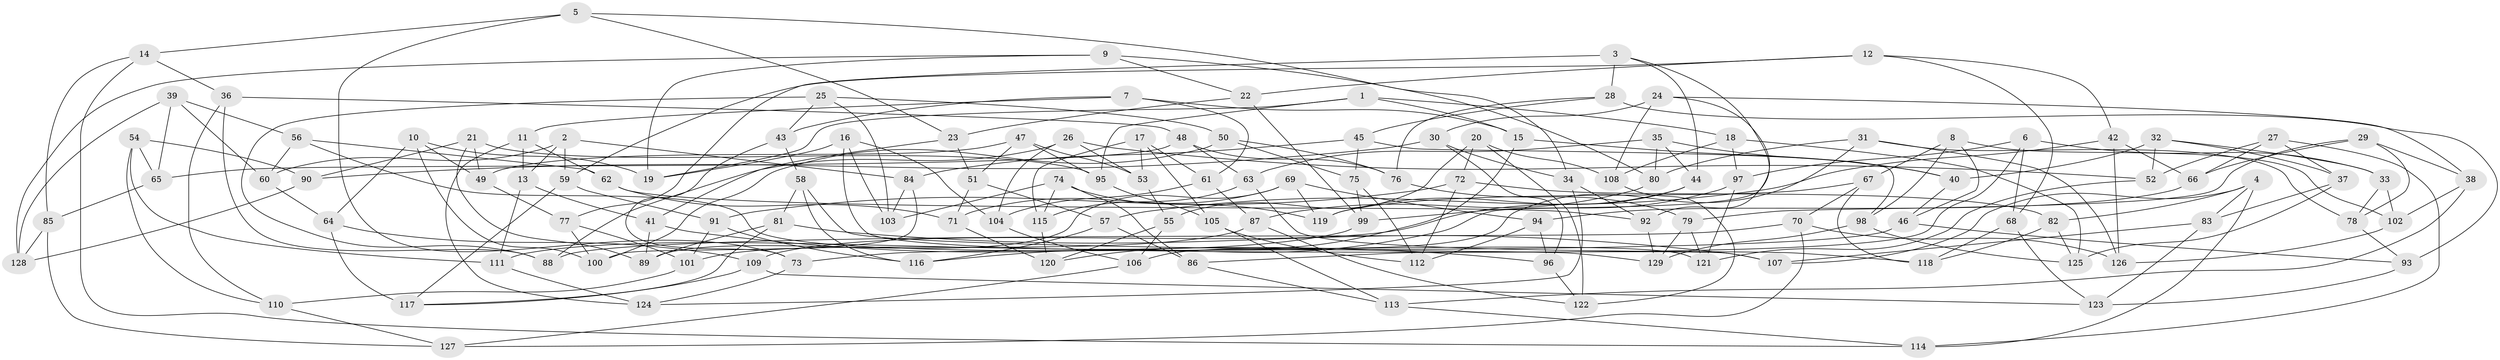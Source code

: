 // Generated by graph-tools (version 1.1) at 2025/56/03/09/25 04:56:52]
// undirected, 129 vertices, 258 edges
graph export_dot {
graph [start="1"]
  node [color=gray90,style=filled];
  1;
  2;
  3;
  4;
  5;
  6;
  7;
  8;
  9;
  10;
  11;
  12;
  13;
  14;
  15;
  16;
  17;
  18;
  19;
  20;
  21;
  22;
  23;
  24;
  25;
  26;
  27;
  28;
  29;
  30;
  31;
  32;
  33;
  34;
  35;
  36;
  37;
  38;
  39;
  40;
  41;
  42;
  43;
  44;
  45;
  46;
  47;
  48;
  49;
  50;
  51;
  52;
  53;
  54;
  55;
  56;
  57;
  58;
  59;
  60;
  61;
  62;
  63;
  64;
  65;
  66;
  67;
  68;
  69;
  70;
  71;
  72;
  73;
  74;
  75;
  76;
  77;
  78;
  79;
  80;
  81;
  82;
  83;
  84;
  85;
  86;
  87;
  88;
  89;
  90;
  91;
  92;
  93;
  94;
  95;
  96;
  97;
  98;
  99;
  100;
  101;
  102;
  103;
  104;
  105;
  106;
  107;
  108;
  109;
  110;
  111;
  112;
  113;
  114;
  115;
  116;
  117;
  118;
  119;
  120;
  121;
  122;
  123;
  124;
  125;
  126;
  127;
  128;
  129;
  1 -- 19;
  1 -- 95;
  1 -- 15;
  1 -- 18;
  2 -- 59;
  2 -- 84;
  2 -- 60;
  2 -- 13;
  3 -- 44;
  3 -- 28;
  3 -- 77;
  3 -- 116;
  4 -- 83;
  4 -- 114;
  4 -- 107;
  4 -- 82;
  5 -- 34;
  5 -- 14;
  5 -- 73;
  5 -- 23;
  6 -- 33;
  6 -- 68;
  6 -- 97;
  6 -- 86;
  7 -- 43;
  7 -- 15;
  7 -- 61;
  7 -- 11;
  8 -- 67;
  8 -- 98;
  8 -- 46;
  8 -- 102;
  9 -- 80;
  9 -- 128;
  9 -- 19;
  9 -- 22;
  10 -- 64;
  10 -- 19;
  10 -- 100;
  10 -- 49;
  11 -- 62;
  11 -- 13;
  11 -- 124;
  12 -- 68;
  12 -- 59;
  12 -- 42;
  12 -- 22;
  13 -- 41;
  13 -- 111;
  14 -- 85;
  14 -- 36;
  14 -- 114;
  15 -- 120;
  15 -- 40;
  16 -- 19;
  16 -- 103;
  16 -- 104;
  16 -- 107;
  17 -- 61;
  17 -- 53;
  17 -- 115;
  17 -- 105;
  18 -- 125;
  18 -- 97;
  18 -- 108;
  20 -- 108;
  20 -- 55;
  20 -- 122;
  20 -- 72;
  21 -- 89;
  21 -- 90;
  21 -- 95;
  21 -- 49;
  22 -- 99;
  22 -- 23;
  23 -- 41;
  23 -- 51;
  24 -- 30;
  24 -- 38;
  24 -- 108;
  24 -- 92;
  25 -- 88;
  25 -- 103;
  25 -- 50;
  25 -- 43;
  26 -- 53;
  26 -- 88;
  26 -- 52;
  26 -- 104;
  27 -- 114;
  27 -- 66;
  27 -- 52;
  27 -- 37;
  28 -- 93;
  28 -- 76;
  28 -- 45;
  29 -- 38;
  29 -- 79;
  29 -- 66;
  29 -- 78;
  30 -- 34;
  30 -- 90;
  30 -- 96;
  31 -- 80;
  31 -- 126;
  31 -- 78;
  31 -- 106;
  32 -- 52;
  32 -- 33;
  32 -- 37;
  32 -- 40;
  33 -- 78;
  33 -- 102;
  34 -- 124;
  34 -- 92;
  35 -- 63;
  35 -- 80;
  35 -- 44;
  35 -- 40;
  36 -- 88;
  36 -- 110;
  36 -- 48;
  37 -- 125;
  37 -- 83;
  38 -- 113;
  38 -- 102;
  39 -- 56;
  39 -- 128;
  39 -- 60;
  39 -- 65;
  40 -- 46;
  41 -- 96;
  41 -- 89;
  42 -- 66;
  42 -- 57;
  42 -- 126;
  43 -- 58;
  43 -- 73;
  44 -- 109;
  44 -- 119;
  45 -- 84;
  45 -- 98;
  45 -- 75;
  46 -- 93;
  46 -- 73;
  47 -- 49;
  47 -- 95;
  47 -- 51;
  47 -- 53;
  48 -- 63;
  48 -- 65;
  48 -- 76;
  49 -- 77;
  50 -- 75;
  50 -- 76;
  50 -- 100;
  51 -- 57;
  51 -- 71;
  52 -- 121;
  53 -- 55;
  54 -- 111;
  54 -- 65;
  54 -- 90;
  54 -- 110;
  55 -- 120;
  55 -- 106;
  56 -- 121;
  56 -- 62;
  56 -- 60;
  57 -- 116;
  57 -- 86;
  58 -- 129;
  58 -- 116;
  58 -- 81;
  59 -- 117;
  59 -- 91;
  60 -- 64;
  61 -- 104;
  61 -- 87;
  62 -- 92;
  62 -- 71;
  63 -- 118;
  63 -- 115;
  64 -- 117;
  64 -- 109;
  65 -- 85;
  66 -- 94;
  67 -- 70;
  67 -- 118;
  67 -- 119;
  68 -- 118;
  68 -- 123;
  69 -- 89;
  69 -- 71;
  69 -- 94;
  69 -- 119;
  70 -- 88;
  70 -- 126;
  70 -- 127;
  71 -- 120;
  72 -- 91;
  72 -- 82;
  72 -- 112;
  73 -- 124;
  74 -- 103;
  74 -- 115;
  74 -- 86;
  74 -- 119;
  75 -- 99;
  75 -- 112;
  76 -- 79;
  77 -- 100;
  77 -- 101;
  78 -- 93;
  79 -- 121;
  79 -- 129;
  80 -- 87;
  81 -- 89;
  81 -- 107;
  81 -- 117;
  82 -- 125;
  82 -- 118;
  83 -- 123;
  83 -- 107;
  84 -- 103;
  84 -- 100;
  85 -- 128;
  85 -- 127;
  86 -- 113;
  87 -- 101;
  87 -- 122;
  90 -- 128;
  91 -- 101;
  91 -- 116;
  92 -- 129;
  93 -- 123;
  94 -- 96;
  94 -- 112;
  95 -- 105;
  96 -- 122;
  97 -- 99;
  97 -- 121;
  98 -- 125;
  98 -- 129;
  99 -- 111;
  101 -- 110;
  102 -- 126;
  104 -- 106;
  105 -- 113;
  105 -- 112;
  106 -- 127;
  108 -- 122;
  109 -- 123;
  109 -- 117;
  110 -- 127;
  111 -- 124;
  113 -- 114;
  115 -- 120;
}
